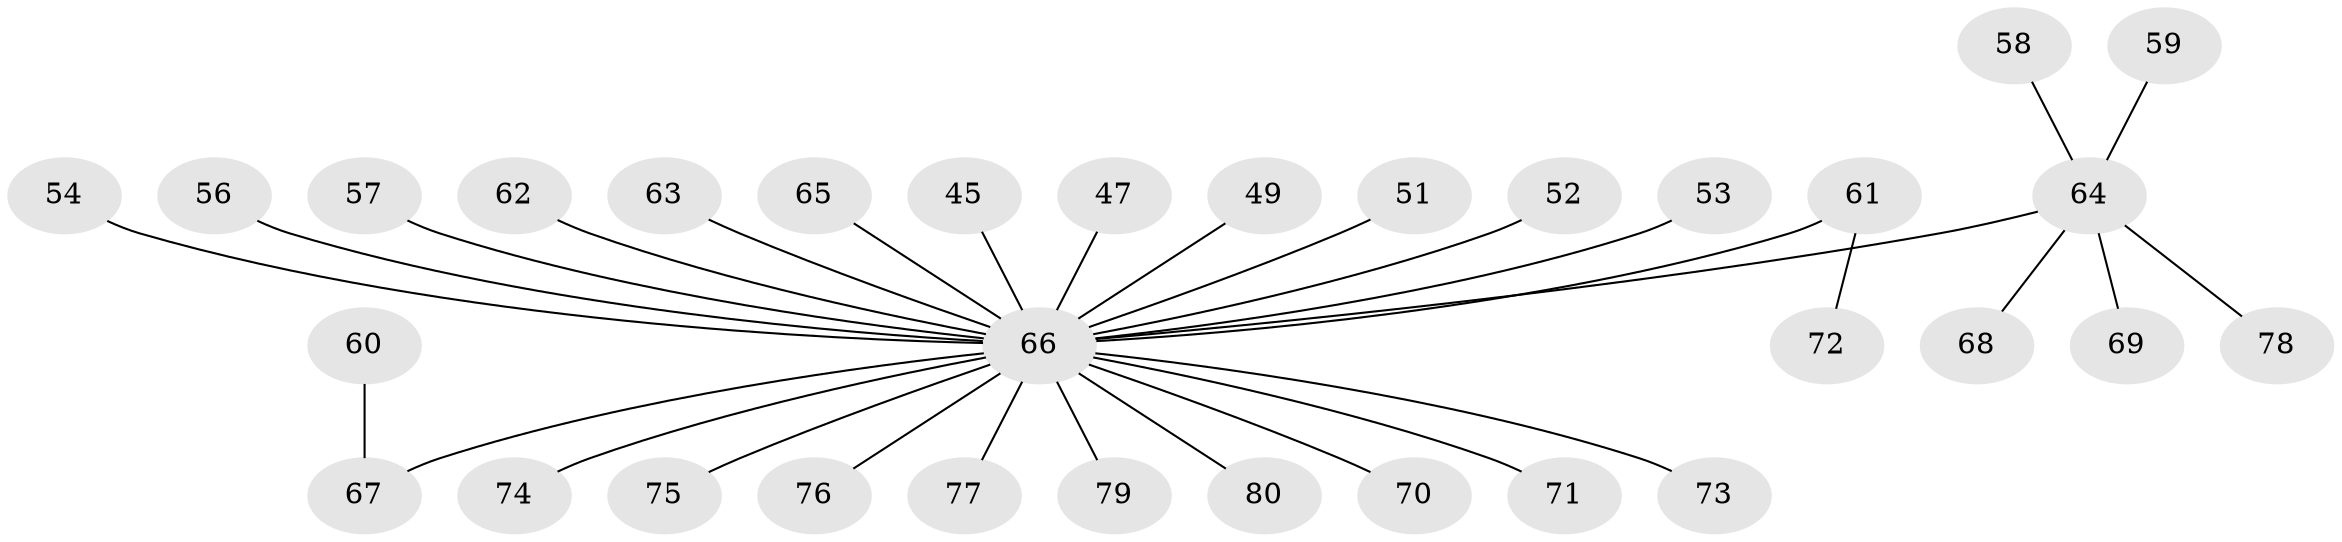 // original degree distribution, {6: 0.0375, 4: 0.0875, 3: 0.1375, 1: 0.525, 5: 0.0125, 2: 0.2}
// Generated by graph-tools (version 1.1) at 2025/57/03/04/25 21:57:03]
// undirected, 32 vertices, 31 edges
graph export_dot {
graph [start="1"]
  node [color=gray90,style=filled];
  45;
  47;
  49;
  51;
  52;
  53;
  54;
  56 [super="+48"];
  57;
  58;
  59;
  60;
  61;
  62;
  63;
  64 [super="+34+55"];
  65;
  66 [super="+40+50+22+28+38+31+33+46+44+37+43"];
  67 [super="+35"];
  68;
  69;
  70;
  71;
  72;
  73 [super="+41"];
  74;
  75;
  76;
  77;
  78;
  79;
  80;
  45 -- 66;
  47 -- 66;
  49 -- 66;
  51 -- 66;
  52 -- 66;
  53 -- 66;
  54 -- 66;
  56 -- 66;
  57 -- 66;
  58 -- 64;
  59 -- 64;
  60 -- 67;
  61 -- 72;
  61 -- 66;
  62 -- 66;
  63 -- 66;
  64 -- 66;
  64 -- 68;
  64 -- 69;
  64 -- 78;
  65 -- 66;
  66 -- 75;
  66 -- 67;
  66 -- 70;
  66 -- 71;
  66 -- 74;
  66 -- 77;
  66 -- 79;
  66 -- 80;
  66 -- 76;
  66 -- 73;
}
